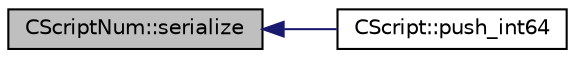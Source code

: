digraph "CScriptNum::serialize"
{
  edge [fontname="Helvetica",fontsize="10",labelfontname="Helvetica",labelfontsize="10"];
  node [fontname="Helvetica",fontsize="10",shape=record];
  rankdir="LR";
  Node65 [label="CScriptNum::serialize",height=0.2,width=0.4,color="black", fillcolor="grey75", style="filled", fontcolor="black"];
  Node65 -> Node66 [dir="back",color="midnightblue",fontsize="10",style="solid",fontname="Helvetica"];
  Node66 [label="CScript::push_int64",height=0.2,width=0.4,color="black", fillcolor="white", style="filled",URL="$d9/d4b/class_c_script.html#ad802105f1515b4953ecbe6aeab2ee1ca"];
}
